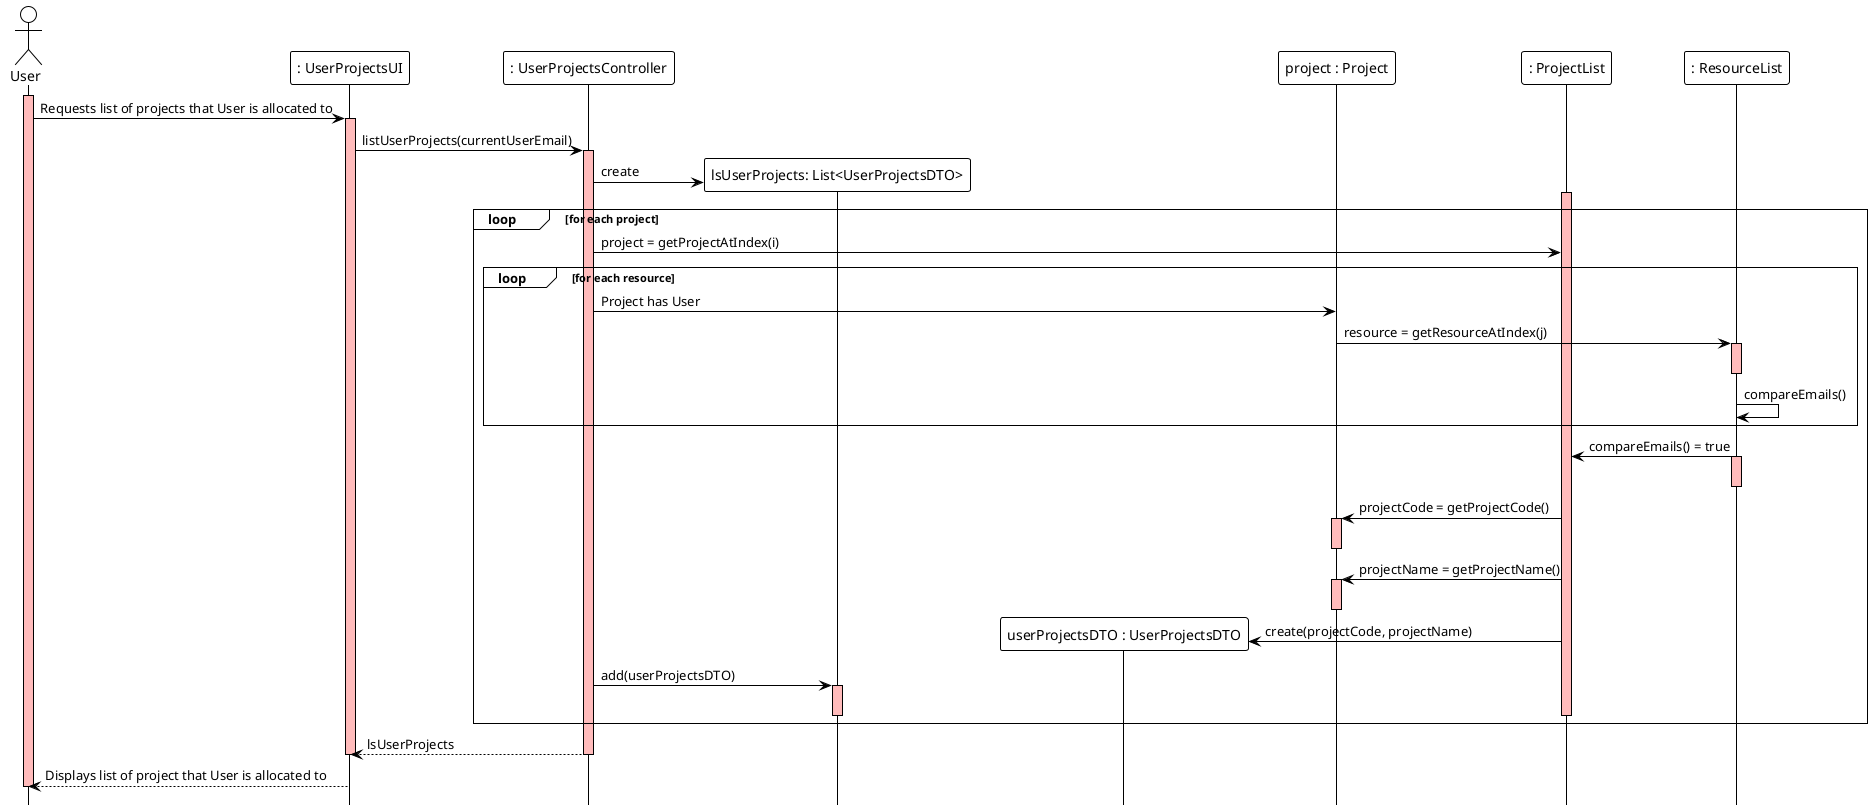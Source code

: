 @startuml
!theme plain
hide footbox

actor User as User
participant ": UserProjectsUI" as UI
participant ": UserProjectsController" as Controller
participant "lsUserProjects: List<UserProjectsDTO>" as DTOList
participant "userProjectsDTO : UserProjectsDTO" as DTO
participant "project : Project" as Project
participant ": ProjectList" as ProjectList
participant ": ResourceList" as ResourceList

activate User #FFBBBB
User ->  UI: Requests list of projects that User is allocated to

activate UI #FFBBBB
UI -> Controller: listUserProjects(currentUserEmail)

activate Controller #FFBBBB
Controller -> DTOList ** : create

group loop [for each project]
activate ProjectList #FFBBBB
Controller -> ProjectList : project = getProjectAtIndex(i)

loop for each resource
Controller -> Project : Project has User
Project -> ResourceList : resource = getResourceAtIndex(j)
activate ResourceList #FFBBBB
deactivate ResourceList


ResourceList -> ResourceList : compareEmails()

end

ResourceList -> ProjectList : compareEmails() = true
activate ResourceList #FFBBBB
deactivate ResourceList

ProjectList -> Project : projectCode = getProjectCode()
activate Project #FFBBBB
deactivate Project

ProjectList -> Project : projectName = getProjectName()
activate Project #FFBBBB
deactivate Project

ProjectList -> DTO ** : create(projectCode, projectName)

Controller -> DTOList : add(userProjectsDTO)
activate DTOList #FFBBBB
deactivate DTOList
deactivate ProjectList
end

Controller --> UI : lsUserProjects
deactivate Controller
deactivate UI

UI --> User: Displays list of project that User is allocated to
deactivate User #FFBBBB
@enduml